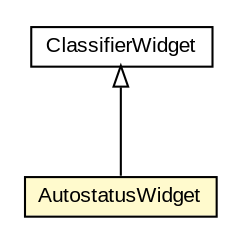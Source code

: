#!/usr/local/bin/dot
#
# Class diagram 
# Generated by UMLGraph version 5.3 (http://www.umlgraph.org/)
#

digraph G {
	edge [fontname="arial",fontsize=10,labelfontname="arial",labelfontsize=10];
	node [fontname="arial",fontsize=10,shape=plaintext];
	nodesep=0.25;
	ranksep=0.5;
	// context.arch.widget.ClassifierWidget
	c133069 [label=<<table title="context.arch.widget.ClassifierWidget" border="0" cellborder="1" cellspacing="0" cellpadding="2" port="p" href="../../../widget/ClassifierWidget.html">
		<tr><td><table border="0" cellspacing="0" cellpadding="1">
<tr><td align="center" balign="center"> ClassifierWidget </td></tr>
		</table></td></tr>
		</table>>, fontname="arial", fontcolor="black", fontsize=10.0];
	// context.arch.intelligibility.apps.imautostatus.AutostatusWidget
	c133283 [label=<<table title="context.arch.intelligibility.apps.imautostatus.AutostatusWidget" border="0" cellborder="1" cellspacing="0" cellpadding="2" port="p" bgcolor="lemonChiffon" href="./AutostatusWidget.html">
		<tr><td><table border="0" cellspacing="0" cellpadding="1">
<tr><td align="center" balign="center"> AutostatusWidget </td></tr>
		</table></td></tr>
		</table>>, fontname="arial", fontcolor="black", fontsize=10.0];
	//context.arch.intelligibility.apps.imautostatus.AutostatusWidget extends context.arch.widget.ClassifierWidget
	c133069:p -> c133283:p [dir=back,arrowtail=empty];
}

